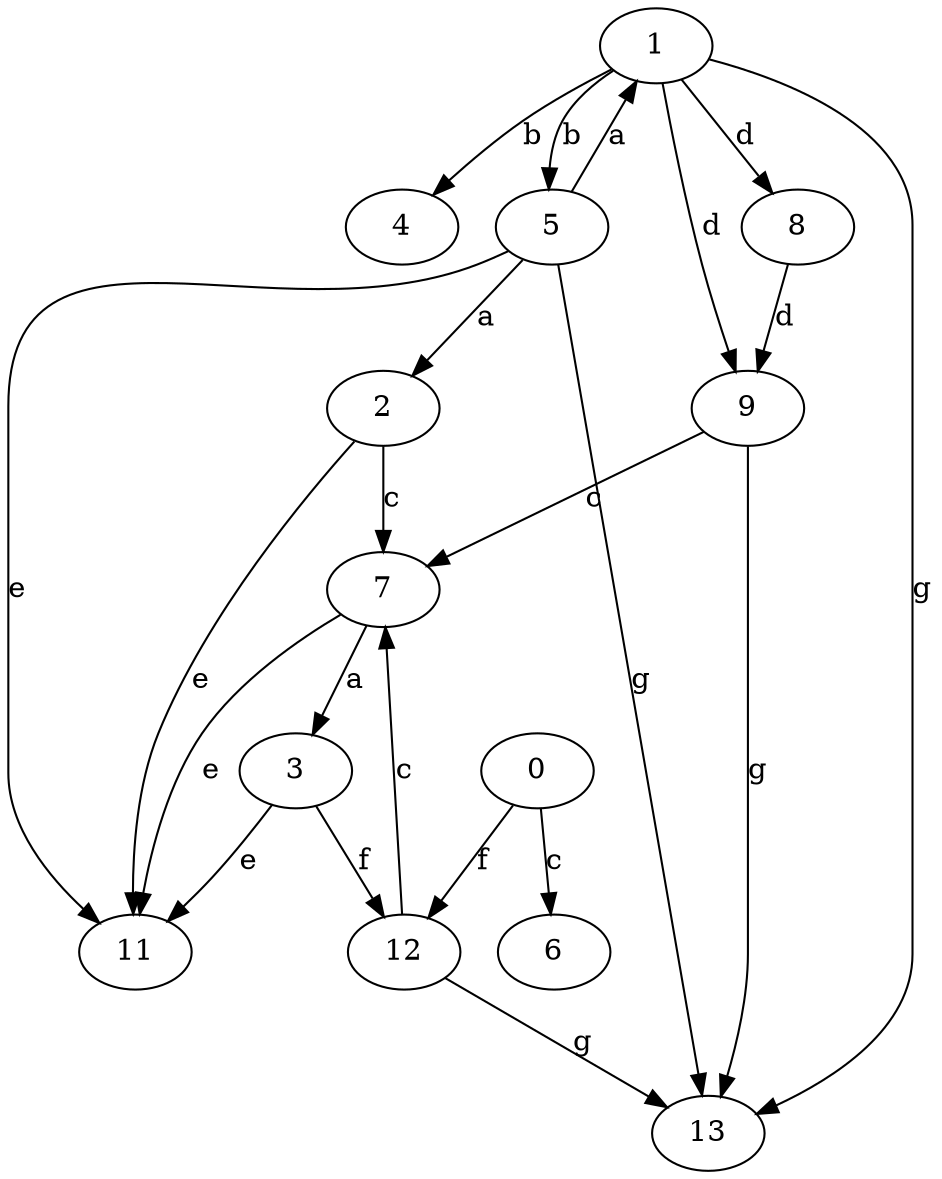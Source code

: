 strict digraph  {
1;
2;
3;
4;
0;
5;
6;
7;
8;
9;
11;
12;
13;
1 -> 4  [label=b];
1 -> 5  [label=b];
1 -> 8  [label=d];
1 -> 9  [label=d];
1 -> 13  [label=g];
2 -> 7  [label=c];
2 -> 11  [label=e];
3 -> 11  [label=e];
3 -> 12  [label=f];
0 -> 6  [label=c];
0 -> 12  [label=f];
5 -> 1  [label=a];
5 -> 2  [label=a];
5 -> 11  [label=e];
5 -> 13  [label=g];
7 -> 3  [label=a];
7 -> 11  [label=e];
8 -> 9  [label=d];
9 -> 7  [label=c];
9 -> 13  [label=g];
12 -> 7  [label=c];
12 -> 13  [label=g];
}
